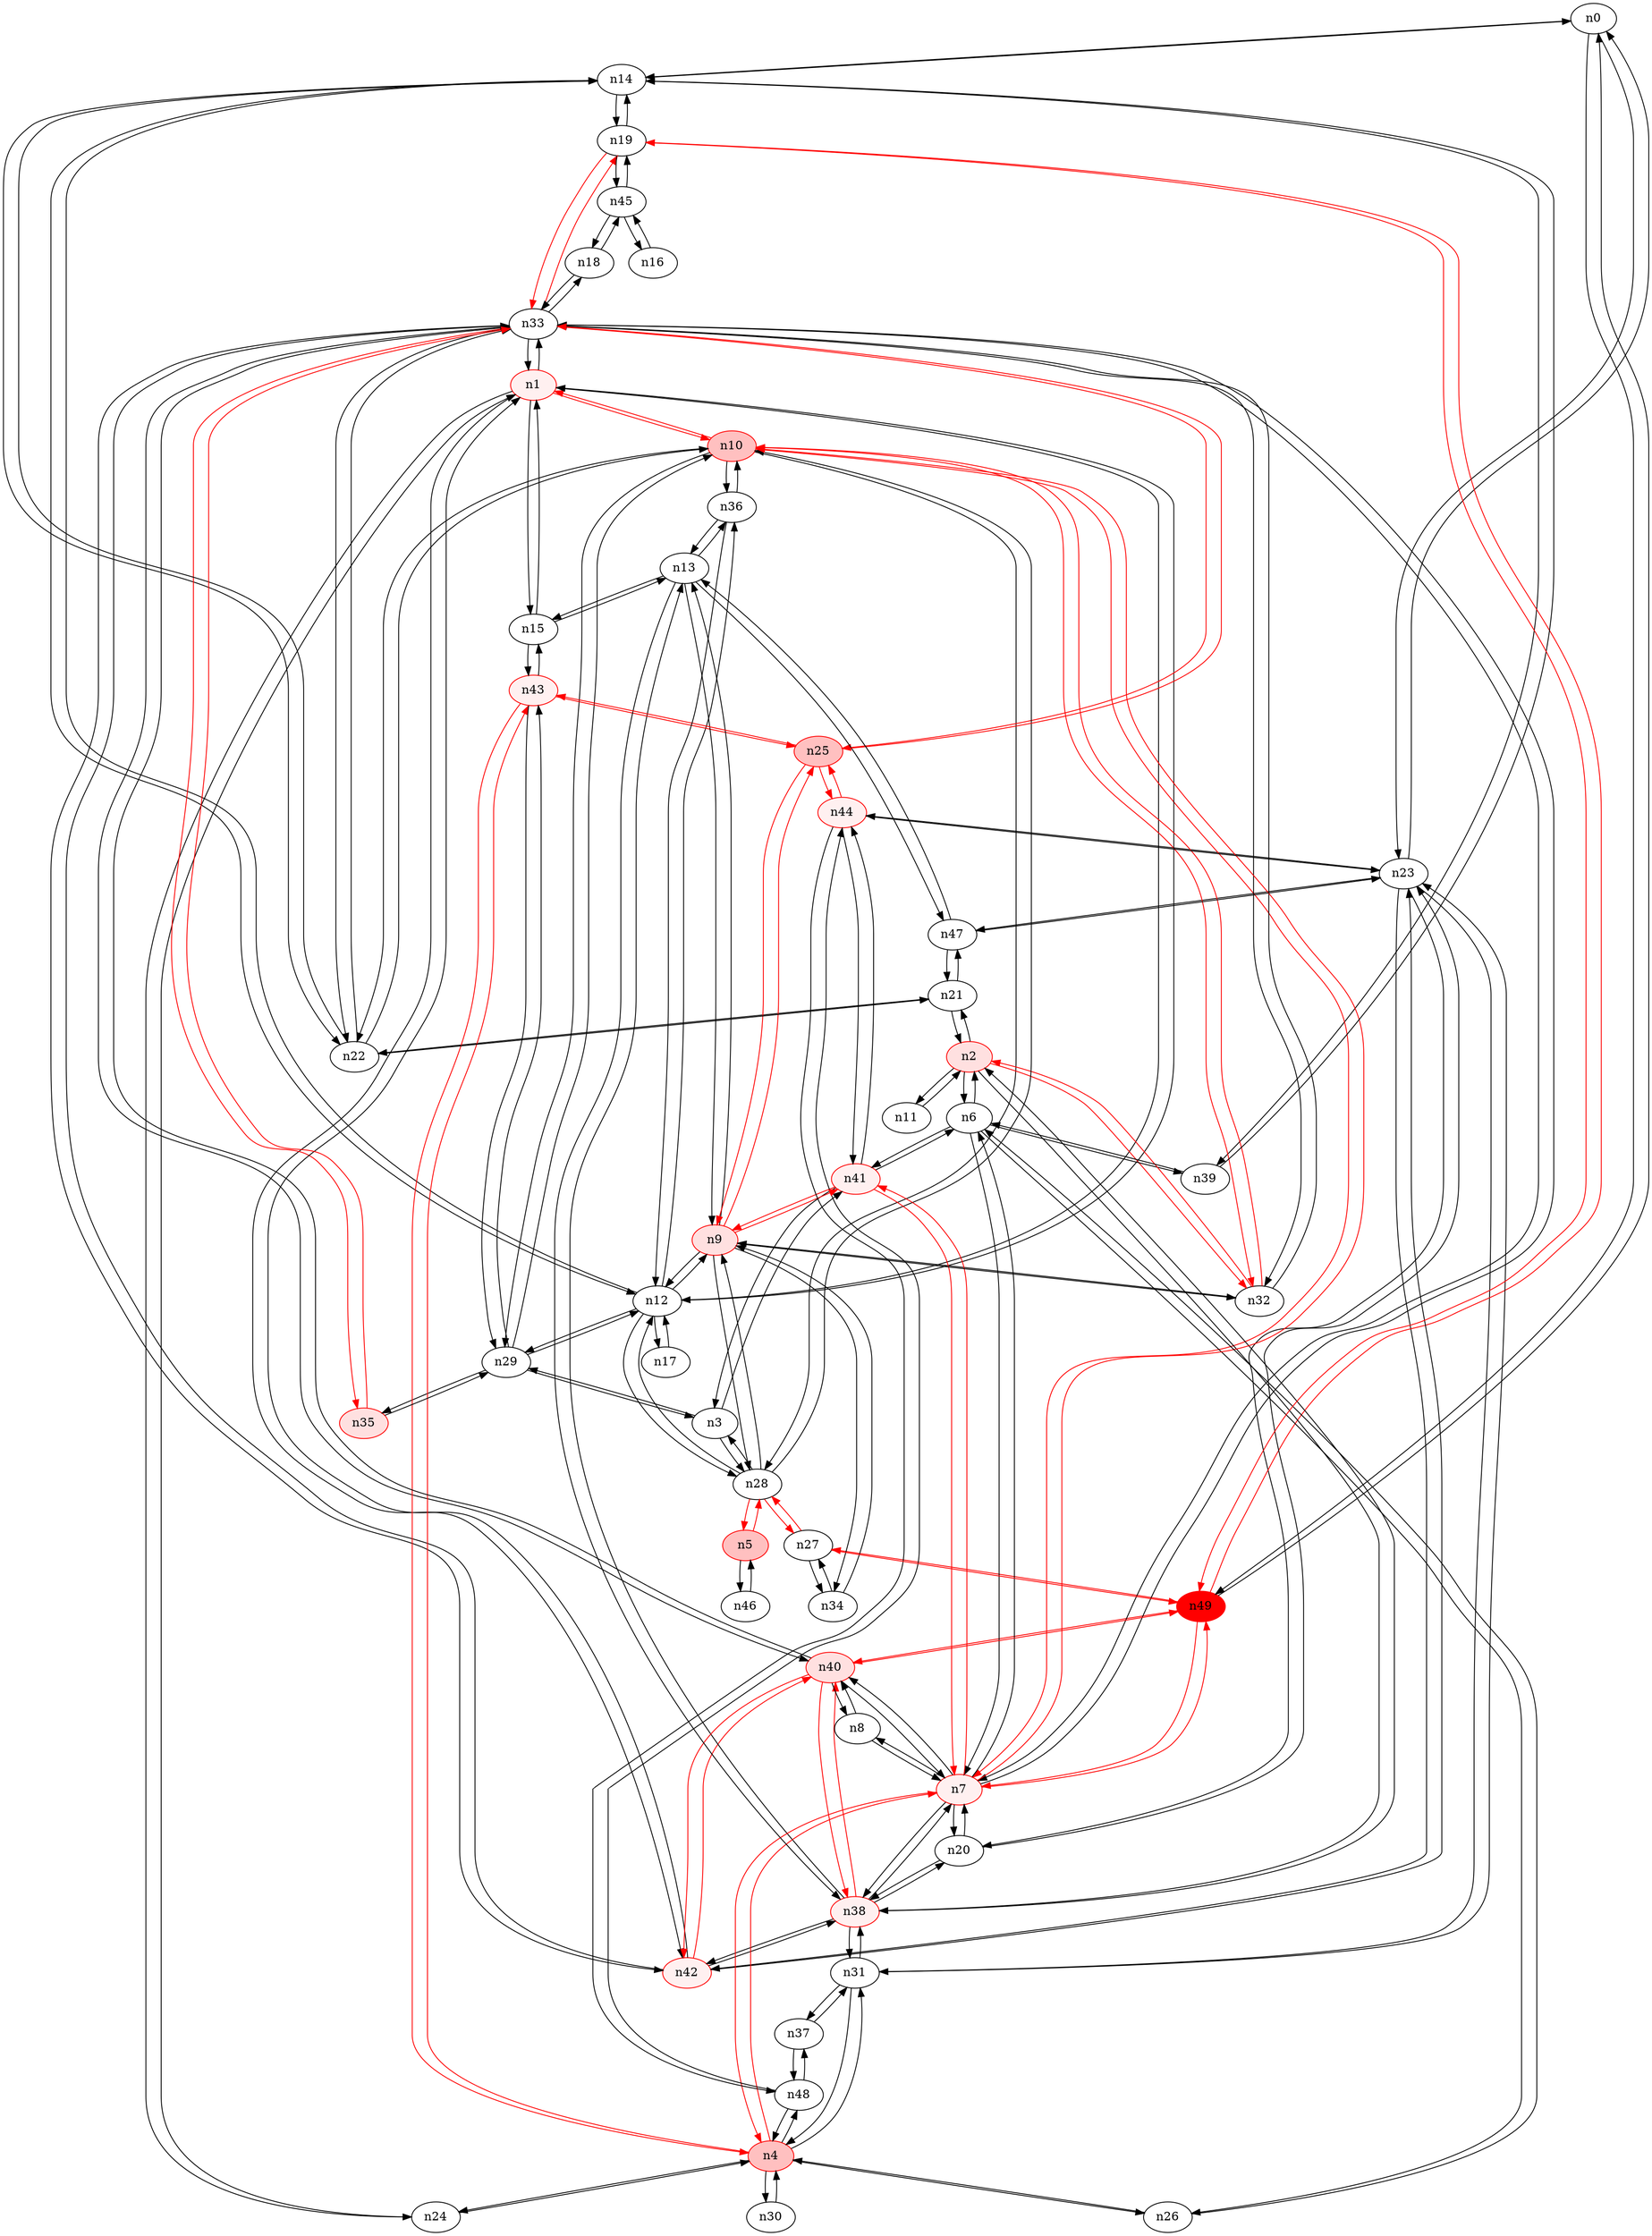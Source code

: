 strict digraph {
n0 [type=switch];
n14 [type=switch];
n23 [type=switch];
n49 [type=switch, color="#FF0000", style=filled, fillcolor="#FF0000"];
n1 [type=host, color="#FF0000", style=filled, fillcolor="#FFF0F0"];
n10 [type=host, color="#FF0000", style=filled, fillcolor="#FFC0C0"];
n12 [type=switch];
n15 [type=switch];
n24 [type=switch];
n33 [type=switch];
n42 [type=host, color="#FF0000", style=filled, fillcolor="#FFF0F0"];
n2 [type=host, color="#FF0000", style=filled, fillcolor="#FFE0E0"];
n6 [type=switch];
n11 [type=switch];
n21 [type=switch];
n32 [type=switch];
n38 [type=host, color="#FF0000", style=filled, fillcolor="#FFF0F0"];
n3 [type=switch];
n28 [type=switch];
n29 [type=switch];
n41 [type=host, color="#FF0000", style=filled, fillcolor="#FFF0F0"];
n4 [type=switch, color="#FF0000", style=filled, fillcolor="#FFC0C0"];
n7 [type=host, color="#FF0000", style=filled, fillcolor="#FFF0F0"];
n26 [type=switch];
n30 [type=switch];
n31 [type=switch];
n43 [type=host, color="#FF0000", style=filled, fillcolor="#FFF0F0"];
n48 [type=switch];
n5 [type=host, color="#FF0000", style=filled, fillcolor="#FFC0C0"];
n46 [type=switch];
n39 [type=switch];
n8 [type=switch];
n20 [type=switch];
n40 [type=switch, color="#FF0000", style=filled, fillcolor="#FFE0E0"];
n9 [type=host, color="#FF0000", style=filled, fillcolor="#FFE0E0"];
n13 [type=switch];
n25 [type=switch, color="#FF0000", style=filled, fillcolor="#FFC0C0"];
n34 [type=switch];
n22 [type=switch];
n36 [type=switch];
n17 [type=switch];
n47 [type=switch];
n19 [type=switch];
n16 [type=switch];
n45 [type=switch];
n18 [type=switch];
n44 [type=host, color="#FF0000", style=filled, fillcolor="#FFF0F0"];
n27 [type=switch];
n35 [type=host, color="#FF0000", style=filled, fillcolor="#FFE0E0"];
n37 [type=switch];
n0 -> n14 [src_port=0, dst_port=0];
n0 -> n23 [src_port=0, dst_port=0];
n0 -> n49 [src_port=0, dst_port=0];
n14 -> n0 [src_port=0, dst_port=0];
n14 -> n12 [src_port=0, dst_port=0];
n14 -> n39 [src_port=0, dst_port=0];
n14 -> n22 [src_port=0, dst_port=0];
n14 -> n19 [src_port=0, dst_port=0];
n23 -> n0 [src_port=0, dst_port=0];
n23 -> n42 [src_port=0, dst_port=0];
n23 -> n31 [src_port=0, dst_port=0];
n23 -> n20 [src_port=0, dst_port=0];
n23 -> n47 [src_port=0, dst_port=0];
n23 -> n44 [src_port=0, dst_port=0];
n49 -> n0 [src_port=0, dst_port=0];
n49 -> n7 [src_port=0, dst_port=0, color="#FF0000"];
n49 -> n40 [src_port=0, dst_port=0, color="#FF0000"];
n49 -> n19 [src_port=0, dst_port=0, color="#FF0000"];
n49 -> n27 [src_port=0, dst_port=0, color="#FF0000"];
n1 -> n10 [src_port=0, dst_port=0, color="#FF0000"];
n1 -> n12 [src_port=0, dst_port=0];
n1 -> n15 [src_port=0, dst_port=0];
n1 -> n24 [src_port=0, dst_port=0];
n1 -> n33 [src_port=0, dst_port=0];
n1 -> n42 [src_port=0, dst_port=0];
n10 -> n1 [src_port=0, dst_port=0, color="#FF0000"];
n10 -> n32 [src_port=0, dst_port=0, color="#FF0000"];
n10 -> n28 [src_port=0, dst_port=0];
n10 -> n29 [src_port=0, dst_port=0];
n10 -> n7 [src_port=0, dst_port=0, color="#FF0000"];
n10 -> n22 [src_port=0, dst_port=0];
n10 -> n36 [src_port=0, dst_port=0];
n12 -> n14 [src_port=0, dst_port=0];
n12 -> n1 [src_port=0, dst_port=0];
n12 -> n28 [src_port=0, dst_port=0];
n12 -> n29 [src_port=0, dst_port=0];
n12 -> n9 [src_port=0, dst_port=0];
n12 -> n36 [src_port=0, dst_port=0];
n12 -> n17 [src_port=0, dst_port=0];
n15 -> n1 [src_port=0, dst_port=0];
n15 -> n43 [src_port=0, dst_port=0];
n15 -> n13 [src_port=0, dst_port=0];
n24 -> n1 [src_port=0, dst_port=0];
n24 -> n4 [src_port=0, dst_port=0];
n33 -> n1 [src_port=0, dst_port=0];
n33 -> n42 [src_port=0, dst_port=0];
n33 -> n32 [src_port=0, dst_port=0];
n33 -> n7 [src_port=0, dst_port=0];
n33 -> n40 [src_port=0, dst_port=0];
n33 -> n25 [src_port=0, dst_port=0, color="#FF0000"];
n33 -> n22 [src_port=0, dst_port=0];
n33 -> n19 [src_port=0, dst_port=0, color="#FF0000"];
n33 -> n18 [src_port=0, dst_port=0];
n33 -> n35 [src_port=0, dst_port=0, color="#FF0000"];
n42 -> n23 [src_port=0, dst_port=0];
n42 -> n1 [src_port=0, dst_port=0];
n42 -> n33 [src_port=0, dst_port=0];
n42 -> n38 [src_port=0, dst_port=0];
n42 -> n40 [src_port=0, dst_port=0, color="#FF0000"];
n2 -> n6 [src_port=0, dst_port=0];
n2 -> n11 [src_port=0, dst_port=0];
n2 -> n21 [src_port=0, dst_port=0];
n2 -> n32 [src_port=0, dst_port=0, color="#FF0000"];
n2 -> n38 [src_port=0, dst_port=0];
n6 -> n2 [src_port=0, dst_port=0];
n6 -> n41 [src_port=0, dst_port=0];
n6 -> n7 [src_port=0, dst_port=0];
n6 -> n26 [src_port=0, dst_port=0];
n6 -> n39 [src_port=0, dst_port=0];
n11 -> n2 [src_port=0, dst_port=0];
n21 -> n2 [src_port=0, dst_port=0];
n21 -> n22 [src_port=0, dst_port=0];
n21 -> n47 [src_port=0, dst_port=0];
n32 -> n10 [src_port=0, dst_port=0, color="#FF0000"];
n32 -> n33 [src_port=0, dst_port=0];
n32 -> n2 [src_port=0, dst_port=0, color="#FF0000"];
n32 -> n9 [src_port=0, dst_port=0];
n38 -> n42 [src_port=0, dst_port=0];
n38 -> n2 [src_port=0, dst_port=0];
n38 -> n7 [src_port=0, dst_port=0];
n38 -> n31 [src_port=0, dst_port=0];
n38 -> n20 [src_port=0, dst_port=0];
n38 -> n40 [src_port=0, dst_port=0, color="#FF0000"];
n38 -> n13 [src_port=0, dst_port=0];
n3 -> n28 [src_port=0, dst_port=0];
n3 -> n29 [src_port=0, dst_port=0];
n3 -> n41 [src_port=0, dst_port=0];
n28 -> n10 [src_port=0, dst_port=0];
n28 -> n12 [src_port=0, dst_port=0];
n28 -> n3 [src_port=0, dst_port=0];
n28 -> n5 [src_port=0, dst_port=0, color="#FF0000"];
n28 -> n9 [src_port=0, dst_port=0];
n28 -> n27 [src_port=0, dst_port=0, color="#FF0000"];
n29 -> n10 [src_port=0, dst_port=0];
n29 -> n12 [src_port=0, dst_port=0];
n29 -> n3 [src_port=0, dst_port=0];
n29 -> n43 [src_port=0, dst_port=0];
n29 -> n35 [src_port=0, dst_port=0];
n41 -> n6 [src_port=0, dst_port=0];
n41 -> n3 [src_port=0, dst_port=0];
n41 -> n7 [src_port=0, dst_port=0, color="#FF0000"];
n41 -> n9 [src_port=0, dst_port=0, color="#FF0000"];
n41 -> n44 [src_port=0, dst_port=0];
n4 -> n24 [src_port=0, dst_port=0];
n4 -> n7 [src_port=0, dst_port=0, color="#FF0000"];
n4 -> n26 [src_port=0, dst_port=0];
n4 -> n30 [src_port=0, dst_port=0];
n4 -> n31 [src_port=0, dst_port=0];
n4 -> n43 [src_port=0, dst_port=0, color="#FF0000"];
n4 -> n48 [src_port=0, dst_port=0];
n7 -> n49 [src_port=0, dst_port=0, color="#FF0000"];
n7 -> n10 [src_port=0, dst_port=0, color="#FF0000"];
n7 -> n33 [src_port=0, dst_port=0];
n7 -> n6 [src_port=0, dst_port=0];
n7 -> n38 [src_port=0, dst_port=0];
n7 -> n41 [src_port=0, dst_port=0, color="#FF0000"];
n7 -> n4 [src_port=0, dst_port=0, color="#FF0000"];
n7 -> n8 [src_port=0, dst_port=0];
n7 -> n20 [src_port=0, dst_port=0];
n7 -> n40 [src_port=0, dst_port=0];
n26 -> n6 [src_port=0, dst_port=0];
n26 -> n4 [src_port=0, dst_port=0];
n30 -> n4 [src_port=0, dst_port=0];
n31 -> n23 [src_port=0, dst_port=0];
n31 -> n38 [src_port=0, dst_port=0];
n31 -> n4 [src_port=0, dst_port=0];
n31 -> n37 [src_port=0, dst_port=0];
n43 -> n15 [src_port=0, dst_port=0];
n43 -> n29 [src_port=0, dst_port=0];
n43 -> n4 [src_port=0, dst_port=0, color="#FF0000"];
n43 -> n25 [src_port=0, dst_port=0, color="#FF0000"];
n48 -> n4 [src_port=0, dst_port=0];
n48 -> n44 [src_port=0, dst_port=0];
n48 -> n37 [src_port=0, dst_port=0];
n5 -> n28 [src_port=0, dst_port=0, color="#FF0000"];
n5 -> n46 [src_port=0, dst_port=0];
n46 -> n5 [src_port=0, dst_port=0];
n39 -> n14 [src_port=0, dst_port=0];
n39 -> n6 [src_port=0, dst_port=0];
n8 -> n7 [src_port=0, dst_port=0];
n8 -> n40 [src_port=0, dst_port=0];
n20 -> n23 [src_port=0, dst_port=0];
n20 -> n38 [src_port=0, dst_port=0];
n20 -> n7 [src_port=0, dst_port=0];
n40 -> n49 [src_port=0, dst_port=0, color="#FF0000"];
n40 -> n33 [src_port=0, dst_port=0];
n40 -> n42 [src_port=0, dst_port=0, color="#FF0000"];
n40 -> n38 [src_port=0, dst_port=0, color="#FF0000"];
n40 -> n7 [src_port=0, dst_port=0];
n40 -> n8 [src_port=0, dst_port=0];
n9 -> n12 [src_port=0, dst_port=0];
n9 -> n32 [src_port=0, dst_port=0];
n9 -> n28 [src_port=0, dst_port=0];
n9 -> n41 [src_port=0, dst_port=0, color="#FF0000"];
n9 -> n13 [src_port=0, dst_port=0];
n9 -> n25 [src_port=0, dst_port=0, color="#FF0000"];
n9 -> n34 [src_port=0, dst_port=0];
n13 -> n15 [src_port=0, dst_port=0];
n13 -> n38 [src_port=0, dst_port=0];
n13 -> n9 [src_port=0, dst_port=0];
n13 -> n36 [src_port=0, dst_port=0];
n13 -> n47 [src_port=0, dst_port=0];
n25 -> n33 [src_port=0, dst_port=0, color="#FF0000"];
n25 -> n43 [src_port=0, dst_port=0, color="#FF0000"];
n25 -> n9 [src_port=0, dst_port=0, color="#FF0000"];
n25 -> n44 [src_port=0, dst_port=0, color="#FF0000"];
n34 -> n9 [src_port=0, dst_port=0];
n34 -> n27 [src_port=0, dst_port=0];
n22 -> n14 [src_port=0, dst_port=0];
n22 -> n10 [src_port=0, dst_port=0];
n22 -> n33 [src_port=0, dst_port=0];
n22 -> n21 [src_port=0, dst_port=0];
n36 -> n10 [src_port=0, dst_port=0];
n36 -> n12 [src_port=0, dst_port=0];
n36 -> n13 [src_port=0, dst_port=0];
n17 -> n12 [src_port=0, dst_port=0];
n47 -> n23 [src_port=0, dst_port=0];
n47 -> n21 [src_port=0, dst_port=0];
n47 -> n13 [src_port=0, dst_port=0];
n19 -> n14 [src_port=0, dst_port=0];
n19 -> n49 [src_port=0, dst_port=0, color="#FF0000"];
n19 -> n33 [src_port=0, dst_port=0, color="#FF0000"];
n19 -> n45 [src_port=0, dst_port=0];
n16 -> n45 [src_port=0, dst_port=0];
n45 -> n19 [src_port=0, dst_port=0];
n45 -> n16 [src_port=0, dst_port=0];
n45 -> n18 [src_port=0, dst_port=0];
n18 -> n33 [src_port=0, dst_port=0];
n18 -> n45 [src_port=0, dst_port=0];
n44 -> n23 [src_port=0, dst_port=0];
n44 -> n41 [src_port=0, dst_port=0];
n44 -> n48 [src_port=0, dst_port=0];
n44 -> n25 [src_port=0, dst_port=0, color="#FF0000"];
n27 -> n49 [src_port=0, dst_port=0, color="#FF0000"];
n27 -> n28 [src_port=0, dst_port=0, color="#FF0000"];
n27 -> n34 [src_port=0, dst_port=0];
n35 -> n33 [src_port=0, dst_port=0, color="#FF0000"];
n35 -> n29 [src_port=0, dst_port=0];
n37 -> n31 [src_port=0, dst_port=0];
n37 -> n48 [src_port=0, dst_port=0];
}
